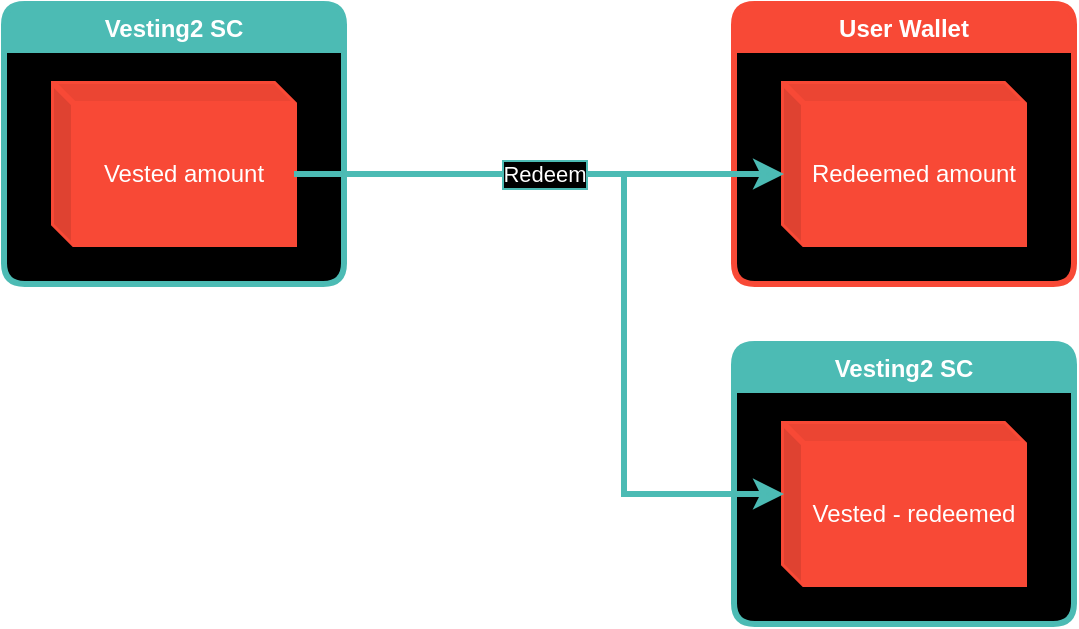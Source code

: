<mxfile version="16.1.2" type="device"><diagram id="QOwcaWJ8UAR32Rd_rkUK" name="Page-1"><mxGraphModel dx="1102" dy="875" grid="1" gridSize="10" guides="1" tooltips="1" connect="1" arrows="1" fold="1" page="1" pageScale="1" pageWidth="850" pageHeight="1100" math="0" shadow="0"><root><mxCell id="0"/><mxCell id="1" parent="0"/><mxCell id="I0hiN1EPHC9cmtYxYzsP-1" value="User Wallet" style="swimlane;container=1;collapsible=0;fillColor=#F84936;swimlaneLine=1;rounded=1;swimlaneFillColor=#000000;fontColor=#FFFFFF;labelBorderColor=none;strokeColor=#F84936;strokeWidth=3;" parent="1" vertex="1"><mxGeometry x="425" y="70" width="170" height="140" as="geometry"/></mxCell><mxCell id="I0hiN1EPHC9cmtYxYzsP-10" value="Redeemed amount" style="shape=cube;whiteSpace=wrap;html=1;boundedLbl=1;backgroundOutline=1;darkOpacity=0.05;darkOpacity2=0.1;rounded=1;labelBorderColor=none;fontColor=#FFFFFF;strokeColor=#F84936;strokeWidth=3;fillColor=#F84936;size=10;" parent="I0hiN1EPHC9cmtYxYzsP-1" vertex="1"><mxGeometry x="25" y="40" width="120" height="80" as="geometry"/></mxCell><mxCell id="8tIXJ-7l0-ROnwXEZp2_-1" value="Vesting2 SC" style="swimlane;container=1;collapsible=0;fillColor=#4CBBB4;swimlaneLine=1;rounded=1;swimlaneFillColor=#000000;fontColor=#FFFFFF;labelBorderColor=none;strokeColor=#4CBBB4;strokeWidth=3;" parent="1" vertex="1"><mxGeometry x="60" y="70" width="170" height="140" as="geometry"/></mxCell><mxCell id="8tIXJ-7l0-ROnwXEZp2_-2" value="Vested amount" style="shape=cube;whiteSpace=wrap;html=1;boundedLbl=1;backgroundOutline=1;darkOpacity=0.05;darkOpacity2=0.1;rounded=1;labelBorderColor=none;fontColor=#FFFFFF;strokeColor=#F84936;strokeWidth=3;fillColor=#F84936;size=10;" parent="8tIXJ-7l0-ROnwXEZp2_-1" vertex="1"><mxGeometry x="25" y="40" width="120" height="80" as="geometry"/></mxCell><mxCell id="gNKN2tPKPd4KhvRGScuK-1" value="Vesting2 SC" style="swimlane;container=1;collapsible=0;fillColor=#4CBBB4;swimlaneLine=1;rounded=1;swimlaneFillColor=#000000;fontColor=#FFFFFF;labelBorderColor=none;strokeColor=#4CBBB4;strokeWidth=3;" vertex="1" parent="1"><mxGeometry x="425" y="240" width="170" height="140" as="geometry"/></mxCell><mxCell id="gNKN2tPKPd4KhvRGScuK-2" value="Vested - redeemed" style="shape=cube;whiteSpace=wrap;html=1;boundedLbl=1;backgroundOutline=1;darkOpacity=0.05;darkOpacity2=0.1;rounded=1;labelBorderColor=none;fontColor=#FFFFFF;strokeColor=#F84936;strokeWidth=3;fillColor=#F84936;size=10;" vertex="1" parent="gNKN2tPKPd4KhvRGScuK-1"><mxGeometry x="25" y="40" width="120" height="80" as="geometry"/></mxCell><mxCell id="gNKN2tPKPd4KhvRGScuK-3" style="edgeStyle=orthogonalEdgeStyle;rounded=0;orthogonalLoop=1;jettySize=auto;html=1;exitX=0;exitY=0;exitDx=120;exitDy=45;exitPerimeter=0;fontColor=#FFFFFF;strokeColor=#4CBBB4;strokeWidth=3;" edge="1" parent="1" source="8tIXJ-7l0-ROnwXEZp2_-2" target="I0hiN1EPHC9cmtYxYzsP-10"><mxGeometry relative="1" as="geometry"><Array as="points"><mxPoint x="390" y="155"/><mxPoint x="390" y="155"/></Array></mxGeometry></mxCell><mxCell id="gNKN2tPKPd4KhvRGScuK-4" value="Redeem" style="edgeStyle=orthogonalEdgeStyle;rounded=0;orthogonalLoop=1;jettySize=auto;html=1;exitX=0;exitY=0;exitDx=120;exitDy=45;exitPerimeter=0;entryX=0;entryY=0;entryDx=0;entryDy=35;entryPerimeter=0;fontColor=#FFFFFF;strokeColor=#4CBBB4;strokeWidth=3;labelBackgroundColor=#000000;labelBorderColor=#4CBBB4;" edge="1" parent="1" source="8tIXJ-7l0-ROnwXEZp2_-2" target="gNKN2tPKPd4KhvRGScuK-2"><mxGeometry x="-0.383" relative="1" as="geometry"><Array as="points"><mxPoint x="370" y="155"/><mxPoint x="370" y="315"/></Array><mxPoint as="offset"/></mxGeometry></mxCell></root></mxGraphModel></diagram></mxfile>